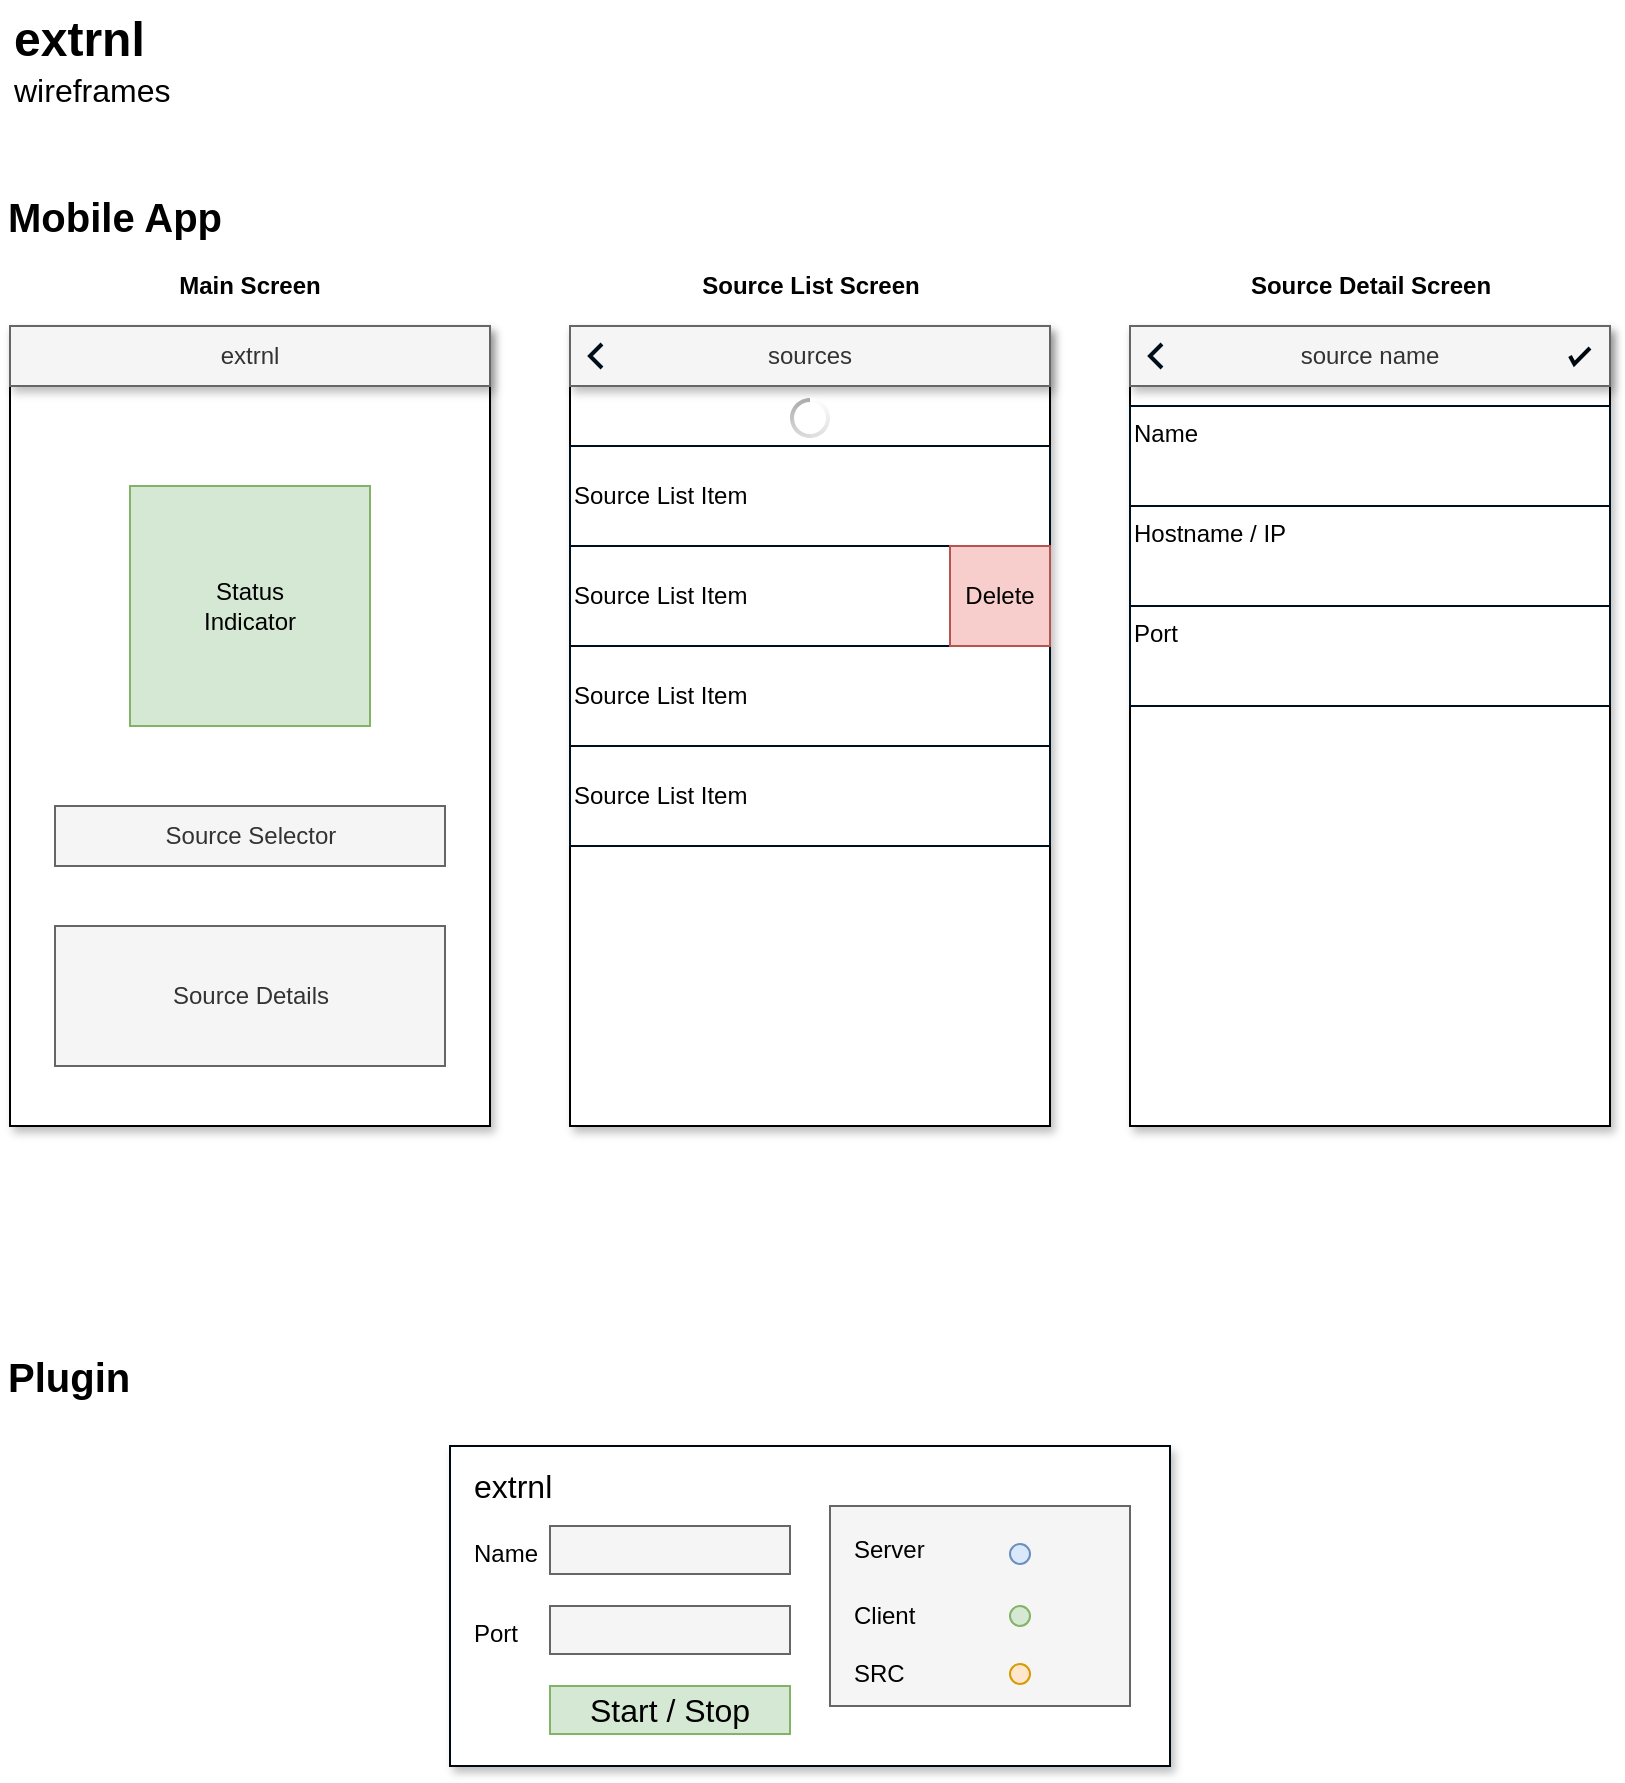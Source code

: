 <mxfile version="14.6.12" type="github">
  <diagram id="RHI5Xc2g9ze_QmDR5xgd" name="Page-1">
    <mxGraphModel dx="2140" dy="1229" grid="1" gridSize="10" guides="1" tooltips="1" connect="1" arrows="1" fold="1" page="1" pageScale="1" pageWidth="850" pageHeight="1100" math="0" shadow="0">
      <root>
        <mxCell id="0" />
        <mxCell id="1" parent="0" />
        <mxCell id="HkIU7LzWfOP_DONfxtr2-1" value="" style="rounded=0;whiteSpace=wrap;html=1;glass=0;shadow=1;" vertex="1" parent="1">
          <mxGeometry x="25" y="190" width="240" height="400" as="geometry" />
        </mxCell>
        <mxCell id="HkIU7LzWfOP_DONfxtr2-2" value="Main Screen" style="text;html=1;strokeColor=none;fillColor=none;align=center;verticalAlign=middle;whiteSpace=wrap;rounded=0;shadow=1;glass=0;fontStyle=1" vertex="1" parent="1">
          <mxGeometry x="105" y="160" width="80" height="20" as="geometry" />
        </mxCell>
        <mxCell id="HkIU7LzWfOP_DONfxtr2-4" value="extrnl" style="rounded=0;whiteSpace=wrap;html=1;shadow=1;glass=0;fillColor=#f5f5f5;strokeColor=#666666;fontColor=#333333;" vertex="1" parent="1">
          <mxGeometry x="25" y="190" width="240" height="30" as="geometry" />
        </mxCell>
        <mxCell id="HkIU7LzWfOP_DONfxtr2-10" value="Status&lt;br&gt;Indicator" style="whiteSpace=wrap;html=1;aspect=fixed;rounded=0;shadow=0;glass=0;fillColor=#d5e8d4;strokeColor=#82b366;" vertex="1" parent="1">
          <mxGeometry x="85" y="270" width="120" height="120" as="geometry" />
        </mxCell>
        <mxCell id="HkIU7LzWfOP_DONfxtr2-11" value="Source Selector" style="rounded=0;whiteSpace=wrap;html=1;shadow=0;glass=0;fillColor=#f5f5f5;strokeColor=#666666;fontColor=#333333;" vertex="1" parent="1">
          <mxGeometry x="47.5" y="430" width="195" height="30" as="geometry" />
        </mxCell>
        <mxCell id="HkIU7LzWfOP_DONfxtr2-13" value="Source Details" style="rounded=0;whiteSpace=wrap;html=1;shadow=0;glass=0;strokeColor=#666666;fillColor=#f5f5f5;fontColor=#333333;" vertex="1" parent="1">
          <mxGeometry x="47.5" y="490" width="195" height="70" as="geometry" />
        </mxCell>
        <mxCell id="HkIU7LzWfOP_DONfxtr2-14" value="" style="rounded=0;whiteSpace=wrap;html=1;glass=0;shadow=1;" vertex="1" parent="1">
          <mxGeometry x="305" y="190" width="240" height="400" as="geometry" />
        </mxCell>
        <mxCell id="HkIU7LzWfOP_DONfxtr2-15" value="Source List Screen" style="text;html=1;strokeColor=none;fillColor=none;align=center;verticalAlign=middle;whiteSpace=wrap;rounded=0;shadow=1;glass=0;fontStyle=1" vertex="1" parent="1">
          <mxGeometry x="362.5" y="160" width="125" height="20" as="geometry" />
        </mxCell>
        <mxCell id="HkIU7LzWfOP_DONfxtr2-16" value="sources" style="rounded=0;whiteSpace=wrap;html=1;shadow=1;glass=0;fillColor=#f5f5f5;strokeColor=#666666;fontColor=#333333;" vertex="1" parent="1">
          <mxGeometry x="305" y="190" width="240" height="30" as="geometry" />
        </mxCell>
        <mxCell id="HkIU7LzWfOP_DONfxtr2-19" value="" style="shape=image;html=1;verticalAlign=top;verticalLabelPosition=bottom;labelBackgroundColor=#ffffff;imageAspect=0;aspect=fixed;image=https://cdn1.iconfinder.com/data/icons/heroicons-ui/24/dots-horizontal-128.png;rounded=0;shadow=0;glass=0;strokeColor=#000000;" vertex="1" parent="1">
          <mxGeometry x="235" y="196" width="18" height="18" as="geometry" />
        </mxCell>
        <mxCell id="HkIU7LzWfOP_DONfxtr2-21" value="" style="shape=image;html=1;verticalAlign=top;verticalLabelPosition=bottom;labelBackgroundColor=#ffffff;imageAspect=0;aspect=fixed;image=https://cdn4.iconfinder.com/data/icons/wirecons-free-vector-icons/32/add-128.png;rounded=0;shadow=0;glass=0;strokeColor=#000000;" vertex="1" parent="1">
          <mxGeometry x="515" y="196" width="18" height="18" as="geometry" />
        </mxCell>
        <mxCell id="HkIU7LzWfOP_DONfxtr2-22" value="" style="html=1;verticalLabelPosition=bottom;labelBackgroundColor=#ffffff;verticalAlign=top;shadow=0;dashed=0;strokeWidth=2;shape=mxgraph.ios7.misc.left;rounded=0;glass=0;strokeColor=#000F1C;" vertex="1" parent="1">
          <mxGeometry x="315" y="199" width="6" height="12" as="geometry" />
        </mxCell>
        <mxCell id="HkIU7LzWfOP_DONfxtr2-24" value="Source List Item" style="rounded=0;whiteSpace=wrap;html=1;shadow=0;glass=0;strokeColor=#000F1C;align=left;" vertex="1" parent="1">
          <mxGeometry x="305" y="250" width="240" height="50" as="geometry" />
        </mxCell>
        <mxCell id="HkIU7LzWfOP_DONfxtr2-25" value="Source List Item" style="rounded=0;whiteSpace=wrap;html=1;shadow=0;glass=0;strokeColor=#000F1C;align=left;" vertex="1" parent="1">
          <mxGeometry x="305" y="300" width="240" height="50" as="geometry" />
        </mxCell>
        <mxCell id="HkIU7LzWfOP_DONfxtr2-26" value="Source List Item" style="rounded=0;whiteSpace=wrap;html=1;shadow=0;glass=0;strokeColor=#000F1C;align=left;" vertex="1" parent="1">
          <mxGeometry x="305" y="350" width="240" height="50" as="geometry" />
        </mxCell>
        <mxCell id="HkIU7LzWfOP_DONfxtr2-27" value="Source List Item" style="rounded=0;whiteSpace=wrap;html=1;shadow=0;glass=0;strokeColor=#000F1C;align=left;" vertex="1" parent="1">
          <mxGeometry x="305" y="400" width="240" height="50" as="geometry" />
        </mxCell>
        <mxCell id="HkIU7LzWfOP_DONfxtr2-29" value="Delete" style="whiteSpace=wrap;html=1;aspect=fixed;rounded=0;shadow=0;glass=0;strokeColor=#b85450;fillColor=#f8cecc;" vertex="1" parent="1">
          <mxGeometry x="495" y="300" width="50" height="50" as="geometry" />
        </mxCell>
        <mxCell id="HkIU7LzWfOP_DONfxtr2-30" value="" style="verticalLabelPosition=bottom;verticalAlign=top;html=1;shadow=0;dashed=0;strokeWidth=1;shape=mxgraph.android.indeterminateSpinner;rounded=0;glass=0;" vertex="1" parent="1">
          <mxGeometry x="415" y="226" width="20" height="20" as="geometry" />
        </mxCell>
        <mxCell id="HkIU7LzWfOP_DONfxtr2-31" value="" style="rounded=0;whiteSpace=wrap;html=1;glass=0;shadow=1;" vertex="1" parent="1">
          <mxGeometry x="585" y="190" width="240" height="400" as="geometry" />
        </mxCell>
        <mxCell id="HkIU7LzWfOP_DONfxtr2-32" value="Source Detail Screen" style="text;html=1;strokeColor=none;fillColor=none;align=center;verticalAlign=middle;whiteSpace=wrap;rounded=0;shadow=1;glass=0;fontStyle=1" vertex="1" parent="1">
          <mxGeometry x="642.5" y="160" width="125" height="20" as="geometry" />
        </mxCell>
        <mxCell id="HkIU7LzWfOP_DONfxtr2-33" value="source name" style="rounded=0;whiteSpace=wrap;html=1;shadow=1;glass=0;fillColor=#f5f5f5;strokeColor=#666666;fontColor=#333333;" vertex="1" parent="1">
          <mxGeometry x="585" y="190" width="240" height="30" as="geometry" />
        </mxCell>
        <mxCell id="HkIU7LzWfOP_DONfxtr2-34" value="" style="html=1;verticalLabelPosition=bottom;labelBackgroundColor=#ffffff;verticalAlign=top;shadow=0;dashed=0;strokeWidth=2;shape=mxgraph.ios7.misc.left;rounded=0;glass=0;strokeColor=#000F1C;" vertex="1" parent="1">
          <mxGeometry x="595" y="199" width="6" height="12" as="geometry" />
        </mxCell>
        <mxCell id="HkIU7LzWfOP_DONfxtr2-37" value="Hostname / IP" style="rounded=0;whiteSpace=wrap;html=1;shadow=0;glass=0;strokeColor=#000F1C;align=left;verticalAlign=top;" vertex="1" parent="1">
          <mxGeometry x="585" y="280" width="240" height="50" as="geometry" />
        </mxCell>
        <mxCell id="HkIU7LzWfOP_DONfxtr2-38" value="Port" style="rounded=0;whiteSpace=wrap;html=1;shadow=0;glass=0;strokeColor=#000F1C;align=left;verticalAlign=top;" vertex="1" parent="1">
          <mxGeometry x="585" y="330" width="240" height="50" as="geometry" />
        </mxCell>
        <mxCell id="HkIU7LzWfOP_DONfxtr2-39" value="Name" style="rounded=0;whiteSpace=wrap;html=1;shadow=0;glass=0;strokeColor=#000F1C;align=left;verticalAlign=top;" vertex="1" parent="1">
          <mxGeometry x="585" y="230" width="240" height="50" as="geometry" />
        </mxCell>
        <mxCell id="HkIU7LzWfOP_DONfxtr2-40" value="" style="html=1;verticalLabelPosition=bottom;labelBackgroundColor=#ffffff;verticalAlign=top;shadow=0;dashed=0;strokeWidth=2;shape=mxgraph.ios7.misc.check;rounded=0;glass=0;strokeColor=#00080F;" vertex="1" parent="1">
          <mxGeometry x="805" y="201" width="10" height="8" as="geometry" />
        </mxCell>
        <mxCell id="HkIU7LzWfOP_DONfxtr2-43" value="" style="rounded=0;whiteSpace=wrap;html=1;shadow=1;glass=0;strokeColor=#00080F;" vertex="1" parent="1">
          <mxGeometry x="245" y="750" width="360" height="160" as="geometry" />
        </mxCell>
        <mxCell id="HkIU7LzWfOP_DONfxtr2-44" value="extrnl" style="text;html=1;strokeColor=none;fillColor=none;align=left;verticalAlign=middle;whiteSpace=wrap;rounded=0;shadow=0;glass=0;fontSize=16;fontStyle=0" vertex="1" parent="1">
          <mxGeometry x="255" y="760" width="40" height="20" as="geometry" />
        </mxCell>
        <mxCell id="HkIU7LzWfOP_DONfxtr2-45" value="" style="rounded=0;whiteSpace=wrap;html=1;shadow=0;glass=0;fontSize=16;strokeColor=#666666;fillColor=#f5f5f5;fontColor=#333333;" vertex="1" parent="1">
          <mxGeometry x="295" y="790" width="120" height="24" as="geometry" />
        </mxCell>
        <mxCell id="HkIU7LzWfOP_DONfxtr2-46" value="Name" style="text;html=1;strokeColor=none;fillColor=none;align=left;verticalAlign=middle;whiteSpace=wrap;rounded=0;shadow=0;glass=0;fontSize=12;" vertex="1" parent="1">
          <mxGeometry x="255" y="794" width="40" height="20" as="geometry" />
        </mxCell>
        <mxCell id="HkIU7LzWfOP_DONfxtr2-47" value="" style="rounded=0;whiteSpace=wrap;html=1;shadow=0;glass=0;fontSize=16;strokeColor=#666666;fillColor=#f5f5f5;fontColor=#333333;" vertex="1" parent="1">
          <mxGeometry x="295" y="830" width="120" height="24" as="geometry" />
        </mxCell>
        <mxCell id="HkIU7LzWfOP_DONfxtr2-48" value="Port" style="text;html=1;strokeColor=none;fillColor=none;align=left;verticalAlign=middle;whiteSpace=wrap;rounded=0;shadow=0;glass=0;fontSize=12;" vertex="1" parent="1">
          <mxGeometry x="255" y="834" width="40" height="20" as="geometry" />
        </mxCell>
        <mxCell id="HkIU7LzWfOP_DONfxtr2-49" value="Start / Stop" style="rounded=0;whiteSpace=wrap;html=1;shadow=0;glass=0;fontSize=16;strokeColor=#82b366;fillColor=#d5e8d4;" vertex="1" parent="1">
          <mxGeometry x="295" y="870" width="120" height="24" as="geometry" />
        </mxCell>
        <mxCell id="HkIU7LzWfOP_DONfxtr2-51" style="edgeStyle=orthogonalEdgeStyle;rounded=0;orthogonalLoop=1;jettySize=auto;html=1;exitX=0.5;exitY=0;exitDx=0;exitDy=0;entryX=0.5;entryY=0.4;entryDx=0;entryDy=0;entryPerimeter=0;fontSize=12;" edge="1" parent="1" source="HkIU7LzWfOP_DONfxtr2-50" target="HkIU7LzWfOP_DONfxtr2-50">
          <mxGeometry relative="1" as="geometry" />
        </mxCell>
        <mxCell id="HkIU7LzWfOP_DONfxtr2-52" style="edgeStyle=orthogonalEdgeStyle;rounded=0;orthogonalLoop=1;jettySize=auto;html=1;exitX=0.5;exitY=0;exitDx=0;exitDy=0;entryX=0.5;entryY=0.4;entryDx=0;entryDy=0;entryPerimeter=0;fontSize=12;" edge="1" parent="1">
          <mxGeometry relative="1" as="geometry">
            <mxPoint x="475" y="802" as="sourcePoint" />
            <mxPoint x="475" y="810" as="targetPoint" />
          </mxGeometry>
        </mxCell>
        <mxCell id="HkIU7LzWfOP_DONfxtr2-54" value="" style="rounded=0;whiteSpace=wrap;html=1;shadow=0;glass=0;fontSize=12;strokeColor=#666666;align=left;fillColor=#f5f5f5;fontColor=#333333;" vertex="1" parent="1">
          <mxGeometry x="435" y="780" width="150" height="100" as="geometry" />
        </mxCell>
        <mxCell id="HkIU7LzWfOP_DONfxtr2-53" value="Client" style="text;html=1;strokeColor=none;fillColor=none;align=left;verticalAlign=middle;whiteSpace=wrap;rounded=0;shadow=0;glass=0;fontSize=12;" vertex="1" parent="1">
          <mxGeometry x="445" y="820" width="40" height="30" as="geometry" />
        </mxCell>
        <mxCell id="HkIU7LzWfOP_DONfxtr2-50" value="Server" style="text;html=1;strokeColor=none;fillColor=none;align=left;verticalAlign=middle;whiteSpace=wrap;rounded=0;shadow=0;glass=0;fontSize=12;" vertex="1" parent="1">
          <mxGeometry x="445" y="792" width="40" height="20" as="geometry" />
        </mxCell>
        <mxCell id="HkIU7LzWfOP_DONfxtr2-57" value="SRC" style="text;html=1;strokeColor=none;fillColor=none;align=left;verticalAlign=middle;whiteSpace=wrap;rounded=0;shadow=0;glass=0;fontSize=12;" vertex="1" parent="1">
          <mxGeometry x="445" y="854" width="40" height="20" as="geometry" />
        </mxCell>
        <mxCell id="HkIU7LzWfOP_DONfxtr2-58" value="" style="ellipse;whiteSpace=wrap;html=1;aspect=fixed;rounded=0;shadow=0;glass=0;fontSize=12;strokeColor=#6c8ebf;align=left;fillColor=#dae8fc;" vertex="1" parent="1">
          <mxGeometry x="525" y="799" width="10" height="10" as="geometry" />
        </mxCell>
        <mxCell id="HkIU7LzWfOP_DONfxtr2-59" value="" style="ellipse;whiteSpace=wrap;html=1;aspect=fixed;rounded=0;shadow=0;glass=0;fontSize=12;strokeColor=#82b366;align=left;fillColor=#d5e8d4;" vertex="1" parent="1">
          <mxGeometry x="525" y="830" width="10" height="10" as="geometry" />
        </mxCell>
        <mxCell id="HkIU7LzWfOP_DONfxtr2-63" value="" style="ellipse;whiteSpace=wrap;html=1;aspect=fixed;rounded=0;shadow=0;glass=0;fontSize=12;strokeColor=#d79b00;align=left;fillColor=#ffe6cc;" vertex="1" parent="1">
          <mxGeometry x="525" y="859" width="10" height="10" as="geometry" />
        </mxCell>
        <mxCell id="HkIU7LzWfOP_DONfxtr2-65" value="Mobile App" style="text;strokeColor=none;fillColor=none;html=1;fontSize=20;fontStyle=1;verticalAlign=middle;align=left;rounded=0;shadow=0;glass=0;" vertex="1" parent="1">
          <mxGeometry x="22" y="115" width="100" height="40" as="geometry" />
        </mxCell>
        <mxCell id="HkIU7LzWfOP_DONfxtr2-66" value="Plugin" style="text;strokeColor=none;fillColor=none;html=1;fontSize=20;fontStyle=1;verticalAlign=middle;align=left;rounded=0;shadow=0;glass=0;" vertex="1" parent="1">
          <mxGeometry x="22" y="695" width="100" height="40" as="geometry" />
        </mxCell>
        <mxCell id="HkIU7LzWfOP_DONfxtr2-68" value="extrnl" style="text;strokeColor=none;fillColor=none;html=1;fontSize=24;fontStyle=1;verticalAlign=middle;align=left;rounded=0;shadow=0;glass=0;" vertex="1" parent="1">
          <mxGeometry x="25" y="27" width="100" height="40" as="geometry" />
        </mxCell>
        <mxCell id="HkIU7LzWfOP_DONfxtr2-69" value="&lt;font style=&quot;font-size: 16px&quot;&gt;wireframes&lt;/font&gt;" style="text;html=1;strokeColor=none;fillColor=none;align=left;verticalAlign=middle;whiteSpace=wrap;rounded=0;shadow=0;glass=0;fontSize=20;" vertex="1" parent="1">
          <mxGeometry x="25" y="60" width="40" height="20" as="geometry" />
        </mxCell>
      </root>
    </mxGraphModel>
  </diagram>
</mxfile>
